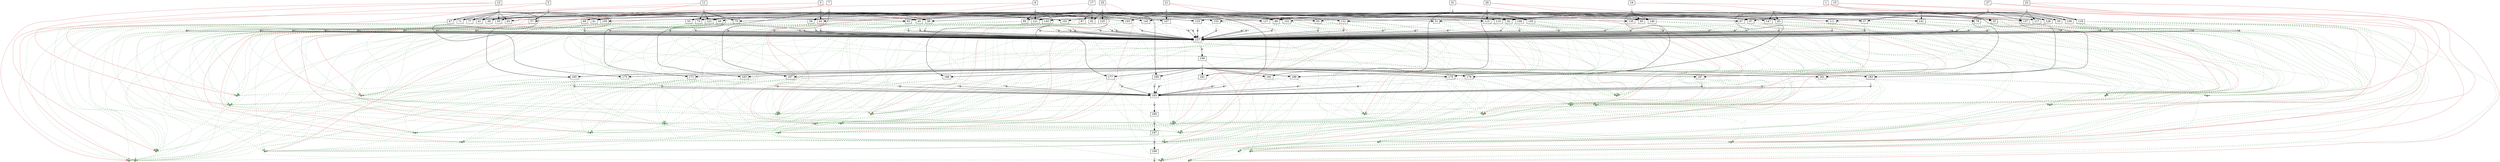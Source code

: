 strict digraph  {
	node [label="\N"];
	1	 [height=0,
		shape=rect,
		size=13.99,
		width=0];
	2	 [fillcolor=gray,
		height=0.1,
		label="",
		shape=rect,
		size=0,
		style=filled,
		width=0.1];
	1 -> 2	 [color=gray,
		size=12512154.0];
	201	 [fillcolor="#88bb88",
		height=0.1,
		label="",
		shape=rect,
		size=0,
		style=filled,
		width=0.1];
	1 -> 201	 [color="#dd7777",
		size=4074476.0,
		weight=0];
	202	 [fillcolor="#88bb88",
		height=0.1,
		label="",
		shape=rect,
		size=0,
		style=filled,
		width=0.1];
	1 -> 202	 [color="#dd7777",
		size=4074476.0,
		weight=0];
	33	 [height=0,
		shape=rect,
		size=10.49,
		width=0];
	2 -> 33	 [size=0];
	35	 [height=0,
		shape=rect,
		size=10.7,
		width=0];
	2 -> 35	 [size=0];
	37	 [height=0,
		shape=rect,
		size=10.71,
		width=0];
	2 -> 37	 [size=0];
	51	 [height=0,
		shape=rect,
		size=10.71,
		width=0];
	2 -> 51	 [size=0];
	97	 [height=0,
		shape=rect,
		size=10.68,
		width=0];
	2 -> 97	 [size=0];
	129	 [height=0,
		shape=rect,
		size=10.78,
		width=0];
	2 -> 129	 [size=0];
	141	 [height=0,
		shape=rect,
		size=10.67,
		width=0];
	2 -> 141	 [size=0];
	161	 [height=0,
		shape=rect,
		size=10.71,
		width=0];
	2 -> 161	 [size=0];
	3	 [height=0,
		shape=rect,
		size=13.56,
		width=0];
	4	 [fillcolor=gray,
		height=0.1,
		label="",
		shape=rect,
		size=0,
		style=filled,
		width=0.1];
	3 -> 4	 [color=gray,
		size=12514004.0];
	203	 [fillcolor="#88bb88",
		height=0.1,
		label="",
		shape=rect,
		size=0,
		style=filled,
		width=0.1];
	3 -> 203	 [color="#dd7777",
		size=4074476.0,
		weight=0];
	204	 [fillcolor="#88bb88",
		height=0.1,
		label="",
		shape=rect,
		size=0,
		style=filled,
		width=0.1];
	3 -> 204	 [color="#dd7777",
		size=4074476.0,
		weight=0];
	39	 [height=0,
		shape=rect,
		size=10.55,
		width=0];
	4 -> 39	 [size=0];
	41	 [height=0,
		shape=rect,
		size=10.59,
		width=0];
	4 -> 41	 [size=0];
	43	 [height=0,
		shape=rect,
		size=10.56,
		width=0];
	4 -> 43	 [size=0];
	45	 [height=0,
		shape=rect,
		size=10.76,
		width=0];
	4 -> 45	 [size=0];
	77	 [height=0,
		shape=rect,
		size=10.53,
		width=0];
	4 -> 77	 [size=0];
	99	 [height=0,
		shape=rect,
		size=10.73,
		width=0];
	4 -> 99	 [size=0];
	115	 [height=0,
		shape=rect,
		size=10.52,
		width=0];
	4 -> 115	 [size=0];
	131	 [height=0,
		shape=rect,
		size=10.63,
		width=0];
	4 -> 131	 [size=0];
	163	 [height=0,
		shape=rect,
		size=10.84,
		width=0];
	4 -> 163	 [size=0];
	5	 [height=0,
		shape=rect,
		size=13.73,
		width=0];
	6	 [fillcolor=gray,
		height=0.1,
		label="",
		shape=rect,
		size=0,
		style=filled,
		width=0.1];
	5 -> 6	 [color=gray,
		size=12554048.0];
	205	 [fillcolor="#88bb88",
		height=0.1,
		label="",
		shape=rect,
		size=0,
		style=filled,
		width=0.1];
	5 -> 205	 [color="#dd7777",
		size=4074476.0,
		weight=0];
	206	 [fillcolor="#88bb88",
		height=0.1,
		label="",
		shape=rect,
		size=0,
		style=filled,
		width=0.1];
	5 -> 206	 [color="#dd7777",
		size=4074476.0,
		weight=0];
	6 -> 39	 [size=0];
	47	 [height=0,
		shape=rect,
		size=10.51,
		width=0];
	6 -> 47	 [size=0];
	49	 [height=0,
		shape=rect,
		size=10.56,
		width=0];
	6 -> 49	 [size=0];
	57	 [height=0,
		shape=rect,
		size=10.49,
		width=0];
	6 -> 57	 [size=0];
	133	 [height=0,
		shape=rect,
		size=10.57,
		width=0];
	6 -> 133	 [size=0];
	165	 [height=0,
		shape=rect,
		size=11.09,
		width=0];
	6 -> 165	 [size=0];
	7	 [height=0,
		shape=rect,
		size=13.72,
		width=0];
	8	 [fillcolor=gray,
		height=0.1,
		label="",
		shape=rect,
		size=0,
		style=filled,
		width=0.1];
	7 -> 8	 [color=gray,
		size=12548016.0];
	207	 [fillcolor="#88bb88",
		height=0.1,
		label="",
		shape=rect,
		size=0,
		style=filled,
		width=0.1];
	7 -> 207	 [color="#dd7777",
		size=4074476.0,
		weight=0];
	208	 [fillcolor="#88bb88",
		height=0.1,
		label="",
		shape=rect,
		size=0,
		style=filled,
		width=0.1];
	7 -> 208	 [color="#dd7777",
		size=4074476.0,
		weight=0];
	8 -> 51	 [size=0];
	53	 [height=0,
		shape=rect,
		size=10.53,
		width=0];
	8 -> 53	 [size=0];
	55	 [height=0,
		shape=rect,
		size=10.58,
		width=0];
	8 -> 55	 [size=0];
	59	 [height=0,
		shape=rect,
		size=10.75,
		width=0];
	8 -> 59	 [size=0];
	101	 [height=0,
		shape=rect,
		size=10.5,
		width=0];
	8 -> 101	 [size=0];
	143	 [height=0,
		shape=rect,
		size=10.53,
		width=0];
	8 -> 143	 [size=0];
	167	 [height=0,
		shape=rect,
		size=10.75,
		width=0];
	8 -> 167	 [size=0];
	9	 [height=0,
		shape=rect,
		size=13.23,
		width=0];
	10	 [fillcolor=gray,
		height=0.1,
		label="",
		shape=rect,
		size=0,
		style=filled,
		width=0.1];
	9 -> 10	 [color=gray,
		size=12542120.0];
	209	 [fillcolor="#88bb88",
		height=0.1,
		label="",
		shape=rect,
		size=0,
		style=filled,
		width=0.1];
	9 -> 209	 [color="#dd7777",
		size=4074476.0,
		weight=0];
	210	 [fillcolor="#88bb88",
		height=0.1,
		label="",
		shape=rect,
		size=0,
		style=filled,
		width=0.1];
	9 -> 210	 [color="#dd7777",
		size=4074476.0,
		weight=0];
	10 -> 57	 [size=0];
	10 -> 59	 [size=0];
	61	 [height=0,
		shape=rect,
		size=10.71,
		width=0];
	10 -> 61	 [size=0];
	63	 [height=0,
		shape=rect,
		size=10.68,
		width=0];
	10 -> 63	 [size=0];
	65	 [height=0,
		shape=rect,
		size=10.57,
		width=0];
	10 -> 65	 [size=0];
	67	 [height=0,
		shape=rect,
		size=10.45,
		width=0];
	10 -> 67	 [size=0];
	85	 [height=0,
		shape=rect,
		size=10.47,
		width=0];
	10 -> 85	 [size=0];
	103	 [height=0,
		shape=rect,
		size=10.68,
		width=0];
	10 -> 103	 [size=0];
	121	 [height=0,
		shape=rect,
		size=10.49,
		width=0];
	10 -> 121	 [size=0];
	135	 [height=0,
		shape=rect,
		size=10.54,
		width=0];
	10 -> 135	 [size=0];
	169	 [height=0,
		shape=rect,
		size=10.77,
		width=0];
	10 -> 169	 [size=0];
	11	 [height=0,
		shape=rect,
		size=13.9,
		width=0];
	12	 [fillcolor=gray,
		height=0.1,
		label="",
		shape=rect,
		size=0,
		style=filled,
		width=0.1];
	11 -> 12	 [color=gray,
		size=12551006.0];
	211	 [fillcolor="#88bb88",
		height=0.1,
		label="",
		shape=rect,
		size=0,
		style=filled,
		width=0.1];
	11 -> 211	 [color="#dd7777",
		size=4074476.0,
		weight=0];
	212	 [fillcolor="#88bb88",
		height=0.1,
		label="",
		shape=rect,
		size=0,
		style=filled,
		width=0.1];
	11 -> 212	 [color="#dd7777",
		size=4074476.0,
		weight=0];
	12 -> 61	 [size=0];
	69	 [height=0,
		shape=rect,
		size=10.8,
		width=0];
	12 -> 69	 [size=0];
	71	 [height=0,
		shape=rect,
		size=10.46,
		width=0];
	12 -> 71	 [size=0];
	73	 [height=0,
		shape=rect,
		size=10.6,
		width=0];
	12 -> 73	 [size=0];
	75	 [height=0,
		shape=rect,
		size=10.71,
		width=0];
	12 -> 75	 [size=0];
	123	 [height=0,
		shape=rect,
		size=10.65,
		width=0];
	12 -> 123	 [size=0];
	145	 [height=0,
		shape=rect,
		size=10.46,
		width=0];
	12 -> 145	 [size=0];
	171	 [height=0,
		shape=rect,
		size=10.78,
		width=0];
	12 -> 171	 [size=0];
	13	 [height=0,
		shape=rect,
		size=13.63,
		width=0];
	14	 [fillcolor=gray,
		height=0.1,
		label="",
		shape=rect,
		size=0,
		style=filled,
		width=0.1];
	13 -> 14	 [color=gray,
		size=12551632.0];
	213	 [fillcolor="#88bb88",
		height=0.1,
		label="",
		shape=rect,
		size=0,
		style=filled,
		width=0.1];
	13 -> 213	 [color="#dd7777",
		size=4074476.0,
		weight=0];
	214	 [fillcolor="#88bb88",
		height=0.1,
		label="",
		shape=rect,
		size=0,
		style=filled,
		width=0.1];
	13 -> 214	 [color="#dd7777",
		size=4074476.0,
		weight=0];
	14 -> 41	 [size=0];
	14 -> 47	 [size=0];
	14 -> 55	 [size=0];
	14 -> 63	 [size=0];
	14 -> 71	 [size=0];
	14 -> 77	 [size=0];
	93	 [height=0,
		shape=rect,
		size=10.76,
		width=0];
	14 -> 93	 [size=0];
	105	 [height=0,
		shape=rect,
		size=10.53,
		width=0];
	14 -> 105	 [size=0];
	173	 [height=0,
		shape=rect,
		size=10.86,
		width=0];
	14 -> 173	 [size=0];
	15	 [height=0,
		shape=rect,
		size=13.45,
		width=0];
	16	 [fillcolor=gray,
		height=0.1,
		label="",
		shape=rect,
		size=0,
		style=filled,
		width=0.1];
	15 -> 16	 [color=gray,
		size=12565868.0];
	215	 [fillcolor="#88bb88",
		height=0.1,
		label="",
		shape=rect,
		size=0,
		style=filled,
		width=0.1];
	15 -> 215	 [color="#dd7777",
		size=4074476.0,
		weight=0];
	216	 [fillcolor="#88bb88",
		height=0.1,
		label="",
		shape=rect,
		size=0,
		style=filled,
		width=0.1];
	15 -> 216	 [color="#dd7777",
		size=4074476.0,
		weight=0];
	16 -> 33	 [size=0];
	16 -> 65	 [size=0];
	79	 [height=0,
		shape=rect,
		size=10.58,
		width=0];
	16 -> 79	 [size=0];
	81	 [height=0,
		shape=rect,
		size=10.69,
		width=0];
	16 -> 81	 [size=0];
	83	 [height=0,
		shape=rect,
		size=10.61,
		width=0];
	16 -> 83	 [size=0];
	147	 [height=0,
		shape=rect,
		size=10.65,
		width=0];
	16 -> 147	 [size=0];
	175	 [height=0,
		shape=rect,
		size=10.85,
		width=0];
	16 -> 175	 [size=0];
	17	 [height=0,
		shape=rect,
		size=13.72,
		width=0];
	18	 [fillcolor=gray,
		height=0.1,
		label="",
		shape=rect,
		size=0,
		style=filled,
		width=0.1];
	17 -> 18	 [color=gray,
		size=12555330.0];
	217	 [fillcolor="#88bb88",
		height=0.1,
		label="",
		shape=rect,
		size=0,
		style=filled,
		width=0.1];
	17 -> 217	 [color="#dd7777",
		size=4074476.0,
		weight=0];
	218	 [fillcolor="#88bb88",
		height=0.1,
		label="",
		shape=rect,
		size=0,
		style=filled,
		width=0.1];
	17 -> 218	 [color="#dd7777",
		size=4074476.0,
		weight=0];
	18 -> 43	 [size=0];
	18 -> 73	 [size=0];
	18 -> 85	 [size=0];
	87	 [height=0,
		shape=rect,
		size=10.7,
		width=0];
	18 -> 87	 [size=0];
	89	 [height=0,
		shape=rect,
		size=10.45,
		width=0];
	18 -> 89	 [size=0];
	91	 [height=0,
		shape=rect,
		size=10.64,
		width=0];
	18 -> 91	 [size=0];
	107	 [height=0,
		shape=rect,
		size=10.79,
		width=0];
	18 -> 107	 [size=0];
	153	 [height=0,
		shape=rect,
		size=10.61,
		width=0];
	18 -> 153	 [size=0];
	177	 [height=0,
		shape=rect,
		size=10.77,
		width=0];
	18 -> 177	 [size=0];
	19	 [height=0,
		shape=rect,
		size=13.86,
		width=0];
	20	 [fillcolor=gray,
		height=0.1,
		label="",
		shape=rect,
		size=0,
		style=filled,
		width=0.1];
	19 -> 20	 [color=gray,
		size=12527238.0];
	219	 [fillcolor="#88bb88",
		height=0.1,
		label="",
		shape=rect,
		size=0,
		style=filled,
		width=0.1];
	19 -> 219	 [color="#dd7777",
		size=4074476.0,
		weight=0];
	220	 [fillcolor="#88bb88",
		height=0.1,
		label="",
		shape=rect,
		size=0,
		style=filled,
		width=0.1];
	19 -> 220	 [color="#dd7777",
		size=4074476.0,
		weight=0];
	20 -> 89	 [size=0];
	20 -> 93	 [size=0];
	95	 [height=0,
		shape=rect,
		size=10.61,
		width=0];
	20 -> 95	 [size=0];
	109	 [height=0,
		shape=rect,
		size=10.55,
		width=0];
	20 -> 109	 [size=0];
	117	 [height=0,
		shape=rect,
		size=10.58,
		width=0];
	20 -> 117	 [size=0];
	137	 [height=0,
		shape=rect,
		size=10.47,
		width=0];
	20 -> 137	 [size=0];
	149	 [height=0,
		shape=rect,
		size=10.7,
		width=0];
	20 -> 149	 [size=0];
	179	 [height=0,
		shape=rect,
		size=10.86,
		width=0];
	20 -> 179	 [size=0];
	21	 [height=0,
		shape=rect,
		size=13.68,
		width=0];
	22	 [fillcolor=gray,
		height=0.1,
		label="",
		shape=rect,
		size=0,
		style=filled,
		width=0.1];
	21 -> 22	 [color=gray,
		size=12520786.0];
	221	 [fillcolor="#88bb88",
		height=0.1,
		label="",
		shape=rect,
		size=0,
		style=filled,
		width=0.1];
	21 -> 221	 [color="#dd7777",
		size=4074476.0,
		weight=0];
	222	 [fillcolor="#88bb88",
		height=0.1,
		label="",
		shape=rect,
		size=0,
		style=filled,
		width=0.1];
	21 -> 222	 [color="#dd7777",
		size=4074476.0,
		weight=0];
	22 -> 45	 [size=0];
	22 -> 97	 [size=0];
	22 -> 99	 [size=0];
	22 -> 101	 [size=0];
	22 -> 103	 [size=0];
	22 -> 105	 [size=0];
	22 -> 107	 [size=0];
	22 -> 109	 [size=0];
	111	 [height=0,
		shape=rect,
		size=10.51,
		width=0];
	22 -> 111	 [size=0];
	113	 [height=0,
		shape=rect,
		size=10.58,
		width=0];
	22 -> 113	 [size=0];
	181	 [height=0,
		shape=rect,
		size=10.89,
		width=0];
	22 -> 181	 [size=0];
	23	 [height=0,
		shape=rect,
		size=13.48,
		width=0];
	24	 [fillcolor=gray,
		height=0.1,
		label="",
		shape=rect,
		size=0,
		style=filled,
		width=0.1];
	23 -> 24	 [color=gray,
		size=12566078.0];
	223	 [fillcolor="#88bb88",
		height=0.1,
		label="",
		shape=rect,
		size=0,
		style=filled,
		width=0.1];
	23 -> 223	 [color="#dd7777",
		size=4074476.0,
		weight=0];
	224	 [fillcolor="#88bb88",
		height=0.1,
		label="",
		shape=rect,
		size=0,
		style=filled,
		width=0.1];
	23 -> 224	 [color="#dd7777",
		size=4074476.0,
		weight=0];
	24 -> 67	 [size=0];
	24 -> 115	 [size=0];
	24 -> 117	 [size=0];
	119	 [height=0,
		shape=rect,
		size=10.62,
		width=0];
	24 -> 119	 [size=0];
	139	 [height=0,
		shape=rect,
		size=10.66,
		width=0];
	24 -> 139	 [size=0];
	183	 [height=0,
		shape=rect,
		size=10.6,
		width=0];
	24 -> 183	 [size=0];
	25	 [height=0,
		shape=rect,
		size=13.67,
		width=0];
	26	 [fillcolor=gray,
		height=0.1,
		label="",
		shape=rect,
		size=0,
		style=filled,
		width=0.1];
	25 -> 26	 [color=gray,
		size=12568672.0];
	225	 [fillcolor="#88bb88",
		height=0.1,
		label="",
		shape=rect,
		size=0,
		style=filled,
		width=0.1];
	25 -> 225	 [color="#dd7777",
		size=4074476.0,
		weight=0];
	226	 [fillcolor="#88bb88",
		height=0.1,
		label="",
		shape=rect,
		size=0,
		style=filled,
		width=0.1];
	25 -> 226	 [color="#dd7777",
		size=4074476.0,
		weight=0];
	26 -> 75	 [size=0];
	26 -> 81	 [size=0];
	26 -> 91	 [size=0];
	26 -> 121	 [size=0];
	26 -> 123	 [size=0];
	125	 [height=0,
		shape=rect,
		size=10.53,
		width=0];
	26 -> 125	 [size=0];
	127	 [height=0,
		shape=rect,
		size=10.63,
		width=0];
	26 -> 127	 [size=0];
	151	 [height=0,
		shape=rect,
		size=10.62,
		width=0];
	26 -> 151	 [size=0];
	185	 [height=0,
		shape=rect,
		size=10.72,
		width=0];
	26 -> 185	 [size=0];
	27	 [height=0,
		shape=rect,
		size=13.9,
		width=0];
	28	 [fillcolor=gray,
		height=0.1,
		label="",
		shape=rect,
		size=0,
		style=filled,
		width=0.1];
	27 -> 28	 [color=gray,
		size=12514650.0];
	227	 [fillcolor="#88bb88",
		height=0.1,
		label="",
		shape=rect,
		size=0,
		style=filled,
		width=0.1];
	27 -> 227	 [color="#dd7777",
		size=4074476.0,
		weight=0];
	228	 [fillcolor="#88bb88",
		height=0.1,
		label="",
		shape=rect,
		size=0,
		style=filled,
		width=0.1];
	27 -> 228	 [color="#dd7777",
		size=4074476.0,
		weight=0];
	28 -> 35	 [size=0];
	28 -> 111	 [size=0];
	28 -> 119	 [size=0];
	28 -> 129	 [size=0];
	28 -> 131	 [size=0];
	28 -> 133	 [size=0];
	28 -> 135	 [size=0];
	28 -> 137	 [size=0];
	28 -> 139	 [size=0];
	187	 [height=0,
		shape=rect,
		size=10.66,
		width=0];
	28 -> 187	 [size=0];
	29	 [height=0,
		shape=rect,
		size=13.52,
		width=0];
	30	 [fillcolor=gray,
		height=0.1,
		label="",
		shape=rect,
		size=0,
		style=filled,
		width=0.1];
	29 -> 30	 [color=gray,
		size=12511492.0];
	229	 [fillcolor="#88bb88",
		height=0.1,
		label="",
		shape=rect,
		size=0,
		style=filled,
		width=0.1];
	29 -> 229	 [color="#dd7777",
		size=4074476.0,
		weight=0];
	230	 [fillcolor="#88bb88",
		height=0.1,
		label="",
		shape=rect,
		size=0,
		style=filled,
		width=0.1];
	29 -> 230	 [color="#dd7777",
		size=4074476.0,
		weight=0];
	30 -> 49	 [size=0];
	30 -> 83	 [size=0];
	30 -> 113	 [size=0];
	30 -> 141	 [size=0];
	30 -> 143	 [size=0];
	30 -> 145	 [size=0];
	30 -> 147	 [size=0];
	30 -> 149	 [size=0];
	30 -> 151	 [size=0];
	155	 [height=0,
		shape=rect,
		size=10.77,
		width=0];
	30 -> 155	 [size=0];
	189	 [height=0,
		shape=rect,
		size=10.61,
		width=0];
	30 -> 189	 [size=0];
	31	 [height=0,
		shape=rect,
		size=14.17,
		width=0];
	32	 [fillcolor=gray,
		height=0.1,
		label="",
		shape=rect,
		size=0,
		style=filled,
		width=0.1];
	31 -> 32	 [color=gray,
		size=12555330.0];
	231	 [fillcolor="#88bb88",
		height=0.1,
		label="",
		shape=rect,
		size=0,
		style=filled,
		width=0.1];
	31 -> 231	 [color="#dd7777",
		size=4074476.0,
		weight=0];
	232	 [fillcolor="#88bb88",
		height=0.1,
		label="",
		shape=rect,
		size=0,
		style=filled,
		width=0.1];
	31 -> 232	 [color="#dd7777",
		size=4074476.0,
		weight=0];
	32 -> 37	 [size=0];
	32 -> 95	 [size=0];
	32 -> 127	 [size=0];
	32 -> 153	 [size=0];
	32 -> 155	 [size=0];
	191	 [height=0,
		shape=rect,
		size=10.63,
		width=0];
	32 -> 191	 [size=0];
	34	 [fillcolor=gray,
		height=0.1,
		label="",
		shape=rect,
		size=0,
		style=filled,
		width=0.1];
	33 -> 34	 [color=gray,
		size=16891887.0];
	33 -> 201	 [color="#77aa77",
		size=0,
		style=dashed,
		weight=0];
	33 -> 202	 [color="#77aa77",
		size=0,
		style=dashed,
		weight=0];
	33 -> 215	 [color="#77aa77",
		size=0,
		style=dashed,
		weight=0];
	33 -> 216	 [color="#77aa77",
		size=0,
		style=dashed,
		weight=0];
	157	 [height=0,
		shape=rect,
		size=4.96,
		width=0];
	34 -> 157	 [size=258329.0];
	36	 [fillcolor=gray,
		height=0.1,
		label="",
		shape=rect,
		size=0,
		style=filled,
		width=0.1];
	35 -> 36	 [color=gray,
		size=16840669.0];
	35 -> 201	 [color="#77aa77",
		size=0,
		style=dashed,
		weight=0];
	35 -> 202	 [color="#77aa77",
		size=0,
		style=dashed,
		weight=0];
	35 -> 227	 [color="#77aa77",
		size=0,
		style=dashed,
		weight=0];
	35 -> 228	 [color="#77aa77",
		size=0,
		style=dashed,
		weight=0];
	36 -> 157	 [size=258329.0];
	38	 [fillcolor=gray,
		height=0.1,
		label="",
		shape=rect,
		size=0,
		style=filled,
		width=0.1];
	37 -> 38	 [color=gray,
		size=16881349.0];
	37 -> 201	 [color="#77aa77",
		size=0,
		style=dashed,
		weight=0];
	37 -> 202	 [color="#77aa77",
		size=0,
		style=dashed,
		weight=0];
	37 -> 231	 [color="#77aa77",
		size=0,
		style=dashed,
		weight=0];
	37 -> 232	 [color="#77aa77",
		size=0,
		style=dashed,
		weight=0];
	38 -> 157	 [size=258329.0];
	40	 [fillcolor=gray,
		height=0.1,
		label="",
		shape=rect,
		size=0,
		style=filled,
		width=0.1];
	39 -> 40	 [color=gray,
		size=16881917.0];
	39 -> 203	 [color="#77aa77",
		size=0,
		style=dashed,
		weight=0];
	39 -> 204	 [color="#77aa77",
		size=0,
		style=dashed,
		weight=0];
	39 -> 205	 [color="#77aa77",
		size=0,
		style=dashed,
		weight=0];
	39 -> 206	 [color="#77aa77",
		size=0,
		style=dashed,
		weight=0];
	40 -> 157	 [size=258329.0];
	42	 [fillcolor=gray,
		height=0.1,
		label="",
		shape=rect,
		size=0,
		style=filled,
		width=0.1];
	41 -> 42	 [color=gray,
		size=16879501.0];
	41 -> 203	 [color="#77aa77",
		size=0,
		style=dashed,
		weight=0];
	41 -> 204	 [color="#77aa77",
		size=0,
		style=dashed,
		weight=0];
	41 -> 213	 [color="#77aa77",
		size=0,
		style=dashed,
		weight=0];
	41 -> 214	 [color="#77aa77",
		size=0,
		style=dashed,
		weight=0];
	42 -> 157	 [size=258329.0];
	44	 [fillcolor=gray,
		height=0.1,
		label="",
		shape=rect,
		size=0,
		style=filled,
		width=0.1];
	43 -> 44	 [color=gray,
		size=16883199.0];
	43 -> 203	 [color="#77aa77",
		size=0,
		style=dashed,
		weight=0];
	43 -> 204	 [color="#77aa77",
		size=0,
		style=dashed,
		weight=0];
	43 -> 217	 [color="#77aa77",
		size=0,
		style=dashed,
		weight=0];
	43 -> 218	 [color="#77aa77",
		size=0,
		style=dashed,
		weight=0];
	44 -> 157	 [size=258329.0];
	46	 [fillcolor=gray,
		height=0.1,
		label="",
		shape=rect,
		size=0,
		style=filled,
		width=0.1];
	45 -> 46	 [color=gray,
		size=16848655.0];
	45 -> 203	 [color="#77aa77",
		size=0,
		style=dashed,
		weight=0];
	45 -> 204	 [color="#77aa77",
		size=0,
		style=dashed,
		weight=0];
	45 -> 221	 [color="#77aa77",
		size=0,
		style=dashed,
		weight=0];
	45 -> 222	 [color="#77aa77",
		size=0,
		style=dashed,
		weight=0];
	46 -> 157	 [size=258329.0];
	48	 [fillcolor=gray,
		height=0.1,
		label="",
		shape=rect,
		size=0,
		style=filled,
		width=0.1];
	47 -> 48	 [color=gray,
		size=16919545.0];
	47 -> 205	 [color="#77aa77",
		size=0,
		style=dashed,
		weight=0];
	47 -> 206	 [color="#77aa77",
		size=0,
		style=dashed,
		weight=0];
	47 -> 213	 [color="#77aa77",
		size=0,
		style=dashed,
		weight=0];
	47 -> 214	 [color="#77aa77",
		size=0,
		style=dashed,
		weight=0];
	48 -> 157	 [size=258329.0];
	50	 [fillcolor=gray,
		height=0.1,
		label="",
		shape=rect,
		size=0,
		style=filled,
		width=0.1];
	49 -> 50	 [color=gray,
		size=16879405.0];
	49 -> 205	 [color="#77aa77",
		size=0,
		style=dashed,
		weight=0];
	49 -> 206	 [color="#77aa77",
		size=0,
		style=dashed,
		weight=0];
	49 -> 229	 [color="#77aa77",
		size=0,
		style=dashed,
		weight=0];
	49 -> 230	 [color="#77aa77",
		size=0,
		style=dashed,
		weight=0];
	50 -> 157	 [size=258329.0];
	52	 [fillcolor=gray,
		height=0.1,
		label="",
		shape=rect,
		size=0,
		style=filled,
		width=0.1];
	51 -> 52	 [color=gray,
		size=16874035.0];
	51 -> 201	 [color="#77aa77",
		size=0,
		style=dashed,
		weight=0];
	51 -> 202	 [color="#77aa77",
		size=0,
		style=dashed,
		weight=0];
	51 -> 207	 [color="#77aa77",
		size=0,
		style=dashed,
		weight=0];
	51 -> 208	 [color="#77aa77",
		size=0,
		style=dashed,
		weight=0];
	52 -> 157	 [size=258329.0];
	54	 [fillcolor=gray,
		height=0.1,
		label="",
		shape=rect,
		size=0,
		style=filled,
		width=0.1];
	53 -> 54	 [color=gray,
		size=8584265.0];
	53 -> 207	 [color="#77aa77",
		size=0,
		style=dashed,
		weight=0];
	53 -> 208	 [color="#77aa77",
		size=0,
		style=dashed,
		weight=0];
	54 -> 157	 [size=258329.0];
	56	 [fillcolor=gray,
		height=0.1,
		label="",
		shape=rect,
		size=0,
		style=filled,
		width=0.1];
	55 -> 56	 [color=gray,
		size=16913513.0];
	55 -> 207	 [color="#77aa77",
		size=0,
		style=dashed,
		weight=0];
	55 -> 208	 [color="#77aa77",
		size=0,
		style=dashed,
		weight=0];
	55 -> 213	 [color="#77aa77",
		size=0,
		style=dashed,
		weight=0];
	55 -> 214	 [color="#77aa77",
		size=0,
		style=dashed,
		weight=0];
	56 -> 157	 [size=258329.0];
	58	 [fillcolor=gray,
		height=0.1,
		label="",
		shape=rect,
		size=0,
		style=filled,
		width=0.1];
	57 -> 58	 [color=gray,
		size=16910033.0];
	57 -> 205	 [color="#77aa77",
		size=0,
		style=dashed,
		weight=0];
	57 -> 206	 [color="#77aa77",
		size=0,
		style=dashed,
		weight=0];
	57 -> 209	 [color="#77aa77",
		size=0,
		style=dashed,
		weight=0];
	57 -> 210	 [color="#77aa77",
		size=0,
		style=dashed,
		weight=0];
	58 -> 157	 [size=258329.0];
	60	 [fillcolor=gray,
		height=0.1,
		label="",
		shape=rect,
		size=0,
		style=filled,
		width=0.1];
	59 -> 60	 [color=gray,
		size=16904001.0];
	59 -> 207	 [color="#77aa77",
		size=0,
		style=dashed,
		weight=0];
	59 -> 208	 [color="#77aa77",
		size=0,
		style=dashed,
		weight=0];
	59 -> 209	 [color="#77aa77",
		size=0,
		style=dashed,
		weight=0];
	59 -> 210	 [color="#77aa77",
		size=0,
		style=dashed,
		weight=0];
	60 -> 157	 [size=258329.0];
	62	 [fillcolor=gray,
		height=0.1,
		label="",
		shape=rect,
		size=0,
		style=filled,
		width=0.1];
	61 -> 62	 [color=gray,
		size=16906991.0];
	61 -> 209	 [color="#77aa77",
		size=0,
		style=dashed,
		weight=0];
	61 -> 210	 [color="#77aa77",
		size=0,
		style=dashed,
		weight=0];
	61 -> 211	 [color="#77aa77",
		size=0,
		style=dashed,
		weight=0];
	61 -> 212	 [color="#77aa77",
		size=0,
		style=dashed,
		weight=0];
	62 -> 157	 [size=258329.0];
	64	 [fillcolor=gray,
		height=0.1,
		label="",
		shape=rect,
		size=0,
		style=filled,
		width=0.1];
	63 -> 64	 [color=gray,
		size=16907617.0];
	63 -> 209	 [color="#77aa77",
		size=0,
		style=dashed,
		weight=0];
	63 -> 210	 [color="#77aa77",
		size=0,
		style=dashed,
		weight=0];
	63 -> 213	 [color="#77aa77",
		size=0,
		style=dashed,
		weight=0];
	63 -> 214	 [color="#77aa77",
		size=0,
		style=dashed,
		weight=0];
	64 -> 157	 [size=258329.0];
	66	 [fillcolor=gray,
		height=0.1,
		label="",
		shape=rect,
		size=0,
		style=filled,
		width=0.1];
	65 -> 66	 [color=gray,
		size=16921853.0];
	65 -> 209	 [color="#77aa77",
		size=0,
		style=dashed,
		weight=0];
	65 -> 210	 [color="#77aa77",
		size=0,
		style=dashed,
		weight=0];
	65 -> 215	 [color="#77aa77",
		size=0,
		style=dashed,
		weight=0];
	65 -> 216	 [color="#77aa77",
		size=0,
		style=dashed,
		weight=0];
	66 -> 157	 [size=258329.0];
	68	 [fillcolor=gray,
		height=0.1,
		label="",
		shape=rect,
		size=0,
		style=filled,
		width=0.1];
	67 -> 68	 [color=gray,
		size=16922063.0];
	67 -> 209	 [color="#77aa77",
		size=0,
		style=dashed,
		weight=0];
	67 -> 210	 [color="#77aa77",
		size=0,
		style=dashed,
		weight=0];
	67 -> 223	 [color="#77aa77",
		size=0,
		style=dashed,
		weight=0];
	67 -> 224	 [color="#77aa77",
		size=0,
		style=dashed,
		weight=0];
	68 -> 157	 [size=258329.0];
	70	 [fillcolor=gray,
		height=0.1,
		label="",
		shape=rect,
		size=0,
		style=filled,
		width=0.1];
	69 -> 70	 [color=gray,
		size=8587255.0];
	69 -> 211	 [color="#77aa77",
		size=0,
		style=dashed,
		weight=0];
	69 -> 212	 [color="#77aa77",
		size=0,
		style=dashed,
		weight=0];
	70 -> 157	 [size=258329.0];
	72	 [fillcolor=gray,
		height=0.1,
		label="",
		shape=rect,
		size=0,
		style=filled,
		width=0.1];
	71 -> 72	 [color=gray,
		size=16916503.0];
	71 -> 211	 [color="#77aa77",
		size=0,
		style=dashed,
		weight=0];
	71 -> 212	 [color="#77aa77",
		size=0,
		style=dashed,
		weight=0];
	71 -> 213	 [color="#77aa77",
		size=0,
		style=dashed,
		weight=0];
	71 -> 214	 [color="#77aa77",
		size=0,
		style=dashed,
		weight=0];
	72 -> 157	 [size=258329.0];
	74	 [fillcolor=gray,
		height=0.1,
		label="",
		shape=rect,
		size=0,
		style=filled,
		width=0.1];
	73 -> 74	 [color=gray,
		size=16920201.0];
	73 -> 211	 [color="#77aa77",
		size=0,
		style=dashed,
		weight=0];
	73 -> 212	 [color="#77aa77",
		size=0,
		style=dashed,
		weight=0];
	73 -> 217	 [color="#77aa77",
		size=0,
		style=dashed,
		weight=0];
	73 -> 218	 [color="#77aa77",
		size=0,
		style=dashed,
		weight=0];
	74 -> 157	 [size=258329.0];
	76	 [fillcolor=gray,
		height=0.1,
		label="",
		shape=rect,
		size=0,
		style=filled,
		width=0.1];
	75 -> 76	 [color=gray,
		size=16933543.0];
	75 -> 211	 [color="#77aa77",
		size=0,
		style=dashed,
		weight=0];
	75 -> 212	 [color="#77aa77",
		size=0,
		style=dashed,
		weight=0];
	75 -> 225	 [color="#77aa77",
		size=0,
		style=dashed,
		weight=0];
	75 -> 226	 [color="#77aa77",
		size=0,
		style=dashed,
		weight=0];
	76 -> 157	 [size=258329.0];
	78	 [fillcolor=gray,
		height=0.1,
		label="",
		shape=rect,
		size=0,
		style=filled,
		width=0.1];
	77 -> 78	 [color=gray,
		size=16879501.0];
	77 -> 203	 [color="#77aa77",
		size=0,
		style=dashed,
		weight=0];
	77 -> 204	 [color="#77aa77",
		size=0,
		style=dashed,
		weight=0];
	77 -> 213	 [color="#77aa77",
		size=0,
		style=dashed,
		weight=0];
	77 -> 214	 [color="#77aa77",
		size=0,
		style=dashed,
		weight=0];
	78 -> 157	 [size=258329.0];
	80	 [fillcolor=gray,
		height=0.1,
		label="",
		shape=rect,
		size=0,
		style=filled,
		width=0.1];
	79 -> 80	 [color=gray,
		size=8602117.0];
	79 -> 215	 [color="#77aa77",
		size=0,
		style=dashed,
		weight=0];
	79 -> 216	 [color="#77aa77",
		size=0,
		style=dashed,
		weight=0];
	80 -> 157	 [size=258329.0];
	82	 [fillcolor=gray,
		height=0.1,
		label="",
		shape=rect,
		size=0,
		style=filled,
		width=0.1];
	81 -> 82	 [color=gray,
		size=16948405.0];
	81 -> 215	 [color="#77aa77",
		size=0,
		style=dashed,
		weight=0];
	81 -> 216	 [color="#77aa77",
		size=0,
		style=dashed,
		weight=0];
	81 -> 225	 [color="#77aa77",
		size=0,
		style=dashed,
		weight=0];
	81 -> 226	 [color="#77aa77",
		size=0,
		style=dashed,
		weight=0];
	82 -> 157	 [size=258329.0];
	84	 [fillcolor=gray,
		height=0.1,
		label="",
		shape=rect,
		size=0,
		style=filled,
		width=0.1];
	83 -> 84	 [color=gray,
		size=16891225.0];
	83 -> 215	 [color="#77aa77",
		size=0,
		style=dashed,
		weight=0];
	83 -> 216	 [color="#77aa77",
		size=0,
		style=dashed,
		weight=0];
	83 -> 229	 [color="#77aa77",
		size=0,
		style=dashed,
		weight=0];
	83 -> 230	 [color="#77aa77",
		size=0,
		style=dashed,
		weight=0];
	84 -> 157	 [size=258329.0];
	86	 [fillcolor=gray,
		height=0.1,
		label="",
		shape=rect,
		size=0,
		style=filled,
		width=0.1];
	85 -> 86	 [color=gray,
		size=16911315.0];
	85 -> 209	 [color="#77aa77",
		size=0,
		style=dashed,
		weight=0];
	85 -> 210	 [color="#77aa77",
		size=0,
		style=dashed,
		weight=0];
	85 -> 217	 [color="#77aa77",
		size=0,
		style=dashed,
		weight=0];
	85 -> 218	 [color="#77aa77",
		size=0,
		style=dashed,
		weight=0];
	86 -> 157	 [size=258329.0];
	88	 [fillcolor=gray,
		height=0.1,
		label="",
		shape=rect,
		size=0,
		style=filled,
		width=0.1];
	87 -> 88	 [color=gray,
		size=8591579.0];
	87 -> 217	 [color="#77aa77",
		size=0,
		style=dashed,
		weight=0];
	87 -> 218	 [color="#77aa77",
		size=0,
		style=dashed,
		weight=0];
	88 -> 157	 [size=258329.0];
	90	 [fillcolor=gray,
		height=0.1,
		label="",
		shape=rect,
		size=0,
		style=filled,
		width=0.1];
	89 -> 90	 [color=gray,
		size=16896433.0];
	89 -> 217	 [color="#77aa77",
		size=0,
		style=dashed,
		weight=0];
	89 -> 218	 [color="#77aa77",
		size=0,
		style=dashed,
		weight=0];
	89 -> 219	 [color="#77aa77",
		size=0,
		style=dashed,
		weight=0];
	89 -> 220	 [color="#77aa77",
		size=0,
		style=dashed,
		weight=0];
	90 -> 157	 [size=258329.0];
	92	 [fillcolor=gray,
		height=0.1,
		label="",
		shape=rect,
		size=0,
		style=filled,
		width=0.1];
	91 -> 92	 [color=gray,
		size=16937867.0];
	91 -> 217	 [color="#77aa77",
		size=0,
		style=dashed,
		weight=0];
	91 -> 218	 [color="#77aa77",
		size=0,
		style=dashed,
		weight=0];
	91 -> 225	 [color="#77aa77",
		size=0,
		style=dashed,
		weight=0];
	91 -> 226	 [color="#77aa77",
		size=0,
		style=dashed,
		weight=0];
	92 -> 157	 [size=258329.0];
	94	 [fillcolor=gray,
		height=0.1,
		label="",
		shape=rect,
		size=0,
		style=filled,
		width=0.1];
	93 -> 94	 [color=gray,
		size=16892735.0];
	93 -> 213	 [color="#77aa77",
		size=0,
		style=dashed,
		weight=0];
	93 -> 214	 [color="#77aa77",
		size=0,
		style=dashed,
		weight=0];
	93 -> 219	 [color="#77aa77",
		size=0,
		style=dashed,
		weight=0];
	93 -> 220	 [color="#77aa77",
		size=0,
		style=dashed,
		weight=0];
	94 -> 157	 [size=258329.0];
	96	 [fillcolor=gray,
		height=0.1,
		label="",
		shape=rect,
		size=0,
		style=filled,
		width=0.1];
	95 -> 96	 [color=gray,
		size=16896433.0];
	95 -> 219	 [color="#77aa77",
		size=0,
		style=dashed,
		weight=0];
	95 -> 220	 [color="#77aa77",
		size=0,
		style=dashed,
		weight=0];
	95 -> 231	 [color="#77aa77",
		size=0,
		style=dashed,
		weight=0];
	95 -> 232	 [color="#77aa77",
		size=0,
		style=dashed,
		weight=0];
	96 -> 157	 [size=258329.0];
	98	 [fillcolor=gray,
		height=0.1,
		label="",
		shape=rect,
		size=0,
		style=filled,
		width=0.1];
	97 -> 98	 [color=gray,
		size=16846805.0];
	97 -> 201	 [color="#77aa77",
		size=0,
		style=dashed,
		weight=0];
	97 -> 202	 [color="#77aa77",
		size=0,
		style=dashed,
		weight=0];
	97 -> 221	 [color="#77aa77",
		size=0,
		style=dashed,
		weight=0];
	97 -> 222	 [color="#77aa77",
		size=0,
		style=dashed,
		weight=0];
	98 -> 157	 [size=258329.0];
	100	 [fillcolor=gray,
		height=0.1,
		label="",
		shape=rect,
		size=0,
		style=filled,
		width=0.1];
	99 -> 100	 [color=gray,
		size=16848655.0];
	99 -> 203	 [color="#77aa77",
		size=0,
		style=dashed,
		weight=0];
	99 -> 204	 [color="#77aa77",
		size=0,
		style=dashed,
		weight=0];
	99 -> 221	 [color="#77aa77",
		size=0,
		style=dashed,
		weight=0];
	99 -> 222	 [color="#77aa77",
		size=0,
		style=dashed,
		weight=0];
	100 -> 157	 [size=258329.0];
	102	 [fillcolor=gray,
		height=0.1,
		label="",
		shape=rect,
		size=0,
		style=filled,
		width=0.1];
	101 -> 102	 [color=gray,
		size=16882667.0];
	101 -> 207	 [color="#77aa77",
		size=0,
		style=dashed,
		weight=0];
	101 -> 208	 [color="#77aa77",
		size=0,
		style=dashed,
		weight=0];
	101 -> 221	 [color="#77aa77",
		size=0,
		style=dashed,
		weight=0];
	101 -> 222	 [color="#77aa77",
		size=0,
		style=dashed,
		weight=0];
	102 -> 157	 [size=258329.0];
	104	 [fillcolor=gray,
		height=0.1,
		label="",
		shape=rect,
		size=0,
		style=filled,
		width=0.1];
	103 -> 104	 [color=gray,
		size=16876771.0];
	103 -> 209	 [color="#77aa77",
		size=0,
		style=dashed,
		weight=0];
	103 -> 210	 [color="#77aa77",
		size=0,
		style=dashed,
		weight=0];
	103 -> 221	 [color="#77aa77",
		size=0,
		style=dashed,
		weight=0];
	103 -> 222	 [color="#77aa77",
		size=0,
		style=dashed,
		weight=0];
	104 -> 157	 [size=258329.0];
	106	 [fillcolor=gray,
		height=0.1,
		label="",
		shape=rect,
		size=0,
		style=filled,
		width=0.1];
	105 -> 106	 [color=gray,
		size=16886283.0];
	105 -> 213	 [color="#77aa77",
		size=0,
		style=dashed,
		weight=0];
	105 -> 214	 [color="#77aa77",
		size=0,
		style=dashed,
		weight=0];
	105 -> 221	 [color="#77aa77",
		size=0,
		style=dashed,
		weight=0];
	105 -> 222	 [color="#77aa77",
		size=0,
		style=dashed,
		weight=0];
	106 -> 157	 [size=258329.0];
	108	 [fillcolor=gray,
		height=0.1,
		label="",
		shape=rect,
		size=0,
		style=filled,
		width=0.1];
	107 -> 108	 [color=gray,
		size=16889981.0];
	107 -> 217	 [color="#77aa77",
		size=0,
		style=dashed,
		weight=0];
	107 -> 218	 [color="#77aa77",
		size=0,
		style=dashed,
		weight=0];
	107 -> 221	 [color="#77aa77",
		size=0,
		style=dashed,
		weight=0];
	107 -> 222	 [color="#77aa77",
		size=0,
		style=dashed,
		weight=0];
	108 -> 157	 [size=258329.0];
	110	 [fillcolor=gray,
		height=0.1,
		label="",
		shape=rect,
		size=0,
		style=filled,
		width=0.1];
	109 -> 110	 [color=gray,
		size=16861889.0];
	109 -> 219	 [color="#77aa77",
		size=0,
		style=dashed,
		weight=0];
	109 -> 220	 [color="#77aa77",
		size=0,
		style=dashed,
		weight=0];
	109 -> 221	 [color="#77aa77",
		size=0,
		style=dashed,
		weight=0];
	109 -> 222	 [color="#77aa77",
		size=0,
		style=dashed,
		weight=0];
	110 -> 157	 [size=258329.0];
	112	 [fillcolor=gray,
		height=0.1,
		label="",
		shape=rect,
		size=0,
		style=filled,
		width=0.1];
	111 -> 112	 [color=gray,
		size=16849301.0];
	111 -> 221	 [color="#77aa77",
		size=0,
		style=dashed,
		weight=0];
	111 -> 222	 [color="#77aa77",
		size=0,
		style=dashed,
		weight=0];
	111 -> 227	 [color="#77aa77",
		size=0,
		style=dashed,
		weight=0];
	111 -> 228	 [color="#77aa77",
		size=0,
		style=dashed,
		weight=0];
	112 -> 157	 [size=258329.0];
	114	 [fillcolor=gray,
		height=0.1,
		label="",
		shape=rect,
		size=0,
		style=filled,
		width=0.1];
	113 -> 114	 [color=gray,
		size=16846143.0];
	113 -> 221	 [color="#77aa77",
		size=0,
		style=dashed,
		weight=0];
	113 -> 222	 [color="#77aa77",
		size=0,
		style=dashed,
		weight=0];
	113 -> 229	 [color="#77aa77",
		size=0,
		style=dashed,
		weight=0];
	113 -> 230	 [color="#77aa77",
		size=0,
		style=dashed,
		weight=0];
	114 -> 157	 [size=258329.0];
	116	 [fillcolor=gray,
		height=0.1,
		label="",
		shape=rect,
		size=0,
		style=filled,
		width=0.1];
	115 -> 116	 [color=gray,
		size=16893947.0];
	115 -> 203	 [color="#77aa77",
		size=0,
		style=dashed,
		weight=0];
	115 -> 204	 [color="#77aa77",
		size=0,
		style=dashed,
		weight=0];
	115 -> 223	 [color="#77aa77",
		size=0,
		style=dashed,
		weight=0];
	115 -> 224	 [color="#77aa77",
		size=0,
		style=dashed,
		weight=0];
	116 -> 157	 [size=258329.0];
	118	 [fillcolor=gray,
		height=0.1,
		label="",
		shape=rect,
		size=0,
		style=filled,
		width=0.1];
	117 -> 118	 [color=gray,
		size=16907181.0];
	117 -> 219	 [color="#77aa77",
		size=0,
		style=dashed,
		weight=0];
	117 -> 220	 [color="#77aa77",
		size=0,
		style=dashed,
		weight=0];
	117 -> 223	 [color="#77aa77",
		size=0,
		style=dashed,
		weight=0];
	117 -> 224	 [color="#77aa77",
		size=0,
		style=dashed,
		weight=0];
	118 -> 157	 [size=258329.0];
	120	 [fillcolor=gray,
		height=0.1,
		label="",
		shape=rect,
		size=0,
		style=filled,
		width=0.1];
	119 -> 120	 [color=gray,
		size=16894593.0];
	119 -> 223	 [color="#77aa77",
		size=0,
		style=dashed,
		weight=0];
	119 -> 224	 [color="#77aa77",
		size=0,
		style=dashed,
		weight=0];
	119 -> 227	 [color="#77aa77",
		size=0,
		style=dashed,
		weight=0];
	119 -> 228	 [color="#77aa77",
		size=0,
		style=dashed,
		weight=0];
	120 -> 157	 [size=258329.0];
	122	 [fillcolor=gray,
		height=0.1,
		label="",
		shape=rect,
		size=0,
		style=filled,
		width=0.1];
	121 -> 122	 [color=gray,
		size=16924657.0];
	121 -> 209	 [color="#77aa77",
		size=0,
		style=dashed,
		weight=0];
	121 -> 210	 [color="#77aa77",
		size=0,
		style=dashed,
		weight=0];
	121 -> 225	 [color="#77aa77",
		size=0,
		style=dashed,
		weight=0];
	121 -> 226	 [color="#77aa77",
		size=0,
		style=dashed,
		weight=0];
	122 -> 157	 [size=258329.0];
	124	 [fillcolor=gray,
		height=0.1,
		label="",
		shape=rect,
		size=0,
		style=filled,
		width=0.1];
	123 -> 124	 [color=gray,
		size=16933543.0];
	123 -> 211	 [color="#77aa77",
		size=0,
		style=dashed,
		weight=0];
	123 -> 212	 [color="#77aa77",
		size=0,
		style=dashed,
		weight=0];
	123 -> 225	 [color="#77aa77",
		size=0,
		style=dashed,
		weight=0];
	123 -> 226	 [color="#77aa77",
		size=0,
		style=dashed,
		weight=0];
	124 -> 157	 [size=258329.0];
	126	 [fillcolor=gray,
		height=0.1,
		label="",
		shape=rect,
		size=0,
		style=filled,
		width=0.1];
	125 -> 126	 [color=gray,
		size=8604921.0];
	125 -> 225	 [color="#77aa77",
		size=0,
		style=dashed,
		weight=0];
	125 -> 226	 [color="#77aa77",
		size=0,
		style=dashed,
		weight=0];
	126 -> 157	 [size=258329.0];
	128	 [fillcolor=gray,
		height=0.1,
		label="",
		shape=rect,
		size=0,
		style=filled,
		width=0.1];
	127 -> 128	 [color=gray,
		size=16937867.0];
	127 -> 225	 [color="#77aa77",
		size=0,
		style=dashed,
		weight=0];
	127 -> 226	 [color="#77aa77",
		size=0,
		style=dashed,
		weight=0];
	127 -> 231	 [color="#77aa77",
		size=0,
		style=dashed,
		weight=0];
	127 -> 232	 [color="#77aa77",
		size=0,
		style=dashed,
		weight=0];
	128 -> 157	 [size=258329.0];
	130	 [fillcolor=gray,
		height=0.1,
		label="",
		shape=rect,
		size=0,
		style=filled,
		width=0.1];
	129 -> 130	 [color=gray,
		size=16840669.0];
	129 -> 201	 [color="#77aa77",
		size=0,
		style=dashed,
		weight=0];
	129 -> 202	 [color="#77aa77",
		size=0,
		style=dashed,
		weight=0];
	129 -> 227	 [color="#77aa77",
		size=0,
		style=dashed,
		weight=0];
	129 -> 228	 [color="#77aa77",
		size=0,
		style=dashed,
		weight=0];
	130 -> 157	 [size=258329.0];
	132	 [fillcolor=gray,
		height=0.1,
		label="",
		shape=rect,
		size=0,
		style=filled,
		width=0.1];
	131 -> 132	 [color=gray,
		size=16842519.0];
	131 -> 203	 [color="#77aa77",
		size=0,
		style=dashed,
		weight=0];
	131 -> 204	 [color="#77aa77",
		size=0,
		style=dashed,
		weight=0];
	131 -> 227	 [color="#77aa77",
		size=0,
		style=dashed,
		weight=0];
	131 -> 228	 [color="#77aa77",
		size=0,
		style=dashed,
		weight=0];
	132 -> 157	 [size=258329.0];
	134	 [fillcolor=gray,
		height=0.1,
		label="",
		shape=rect,
		size=0,
		style=filled,
		width=0.1];
	133 -> 134	 [color=gray,
		size=16882563.0];
	133 -> 205	 [color="#77aa77",
		size=0,
		style=dashed,
		weight=0];
	133 -> 206	 [color="#77aa77",
		size=0,
		style=dashed,
		weight=0];
	133 -> 227	 [color="#77aa77",
		size=0,
		style=dashed,
		weight=0];
	133 -> 228	 [color="#77aa77",
		size=0,
		style=dashed,
		weight=0];
	134 -> 157	 [size=258329.0];
	136	 [fillcolor=gray,
		height=0.1,
		label="",
		shape=rect,
		size=0,
		style=filled,
		width=0.1];
	135 -> 136	 [color=gray,
		size=16870635.0];
	135 -> 209	 [color="#77aa77",
		size=0,
		style=dashed,
		weight=0];
	135 -> 210	 [color="#77aa77",
		size=0,
		style=dashed,
		weight=0];
	135 -> 227	 [color="#77aa77",
		size=0,
		style=dashed,
		weight=0];
	135 -> 228	 [color="#77aa77",
		size=0,
		style=dashed,
		weight=0];
	136 -> 157	 [size=258329.0];
	138	 [fillcolor=gray,
		height=0.1,
		label="",
		shape=rect,
		size=0,
		style=filled,
		width=0.1];
	137 -> 138	 [color=gray,
		size=16855753.0];
	137 -> 219	 [color="#77aa77",
		size=0,
		style=dashed,
		weight=0];
	137 -> 220	 [color="#77aa77",
		size=0,
		style=dashed,
		weight=0];
	137 -> 227	 [color="#77aa77",
		size=0,
		style=dashed,
		weight=0];
	137 -> 228	 [color="#77aa77",
		size=0,
		style=dashed,
		weight=0];
	138 -> 157	 [size=258329.0];
	140	 [fillcolor=gray,
		height=0.1,
		label="",
		shape=rect,
		size=0,
		style=filled,
		width=0.1];
	139 -> 140	 [color=gray,
		size=16894593.0];
	139 -> 223	 [color="#77aa77",
		size=0,
		style=dashed,
		weight=0];
	139 -> 224	 [color="#77aa77",
		size=0,
		style=dashed,
		weight=0];
	139 -> 227	 [color="#77aa77",
		size=0,
		style=dashed,
		weight=0];
	139 -> 228	 [color="#77aa77",
		size=0,
		style=dashed,
		weight=0];
	140 -> 157	 [size=258329.0];
	142	 [fillcolor=gray,
		height=0.1,
		label="",
		shape=rect,
		size=0,
		style=filled,
		width=0.1];
	141 -> 142	 [color=gray,
		size=16837511.0];
	141 -> 201	 [color="#77aa77",
		size=0,
		style=dashed,
		weight=0];
	141 -> 202	 [color="#77aa77",
		size=0,
		style=dashed,
		weight=0];
	141 -> 229	 [color="#77aa77",
		size=0,
		style=dashed,
		weight=0];
	141 -> 230	 [color="#77aa77",
		size=0,
		style=dashed,
		weight=0];
	142 -> 157	 [size=258329.0];
	144	 [fillcolor=gray,
		height=0.1,
		label="",
		shape=rect,
		size=0,
		style=filled,
		width=0.1];
	143 -> 144	 [color=gray,
		size=16873373.0];
	143 -> 207	 [color="#77aa77",
		size=0,
		style=dashed,
		weight=0];
	143 -> 208	 [color="#77aa77",
		size=0,
		style=dashed,
		weight=0];
	143 -> 229	 [color="#77aa77",
		size=0,
		style=dashed,
		weight=0];
	143 -> 230	 [color="#77aa77",
		size=0,
		style=dashed,
		weight=0];
	144 -> 157	 [size=258329.0];
	146	 [fillcolor=gray,
		height=0.1,
		label="",
		shape=rect,
		size=0,
		style=filled,
		width=0.1];
	145 -> 146	 [color=gray,
		size=16876363.0];
	145 -> 211	 [color="#77aa77",
		size=0,
		style=dashed,
		weight=0];
	145 -> 212	 [color="#77aa77",
		size=0,
		style=dashed,
		weight=0];
	145 -> 229	 [color="#77aa77",
		size=0,
		style=dashed,
		weight=0];
	145 -> 230	 [color="#77aa77",
		size=0,
		style=dashed,
		weight=0];
	146 -> 157	 [size=258329.0];
	148	 [fillcolor=gray,
		height=0.1,
		label="",
		shape=rect,
		size=0,
		style=filled,
		width=0.1];
	147 -> 148	 [color=gray,
		size=16891225.0];
	147 -> 215	 [color="#77aa77",
		size=0,
		style=dashed,
		weight=0];
	147 -> 216	 [color="#77aa77",
		size=0,
		style=dashed,
		weight=0];
	147 -> 229	 [color="#77aa77",
		size=0,
		style=dashed,
		weight=0];
	147 -> 230	 [color="#77aa77",
		size=0,
		style=dashed,
		weight=0];
	148 -> 157	 [size=258329.0];
	150	 [fillcolor=gray,
		height=0.1,
		label="",
		shape=rect,
		size=0,
		style=filled,
		width=0.1];
	149 -> 150	 [color=gray,
		size=16852595.0];
	149 -> 219	 [color="#77aa77",
		size=0,
		style=dashed,
		weight=0];
	149 -> 220	 [color="#77aa77",
		size=0,
		style=dashed,
		weight=0];
	149 -> 229	 [color="#77aa77",
		size=0,
		style=dashed,
		weight=0];
	149 -> 230	 [color="#77aa77",
		size=0,
		style=dashed,
		weight=0];
	150 -> 157	 [size=258329.0];
	152	 [fillcolor=gray,
		height=0.1,
		label="",
		shape=rect,
		size=0,
		style=filled,
		width=0.1];
	151 -> 152	 [color=gray,
		size=16894029.0];
	151 -> 225	 [color="#77aa77",
		size=0,
		style=dashed,
		weight=0];
	151 -> 226	 [color="#77aa77",
		size=0,
		style=dashed,
		weight=0];
	151 -> 229	 [color="#77aa77",
		size=0,
		style=dashed,
		weight=0];
	151 -> 230	 [color="#77aa77",
		size=0,
		style=dashed,
		weight=0];
	152 -> 157	 [size=258329.0];
	154	 [fillcolor=gray,
		height=0.1,
		label="",
		shape=rect,
		size=0,
		style=filled,
		width=0.1];
	153 -> 154	 [color=gray,
		size=16924525.0];
	153 -> 217	 [color="#77aa77",
		size=0,
		style=dashed,
		weight=0];
	153 -> 218	 [color="#77aa77",
		size=0,
		style=dashed,
		weight=0];
	153 -> 231	 [color="#77aa77",
		size=0,
		style=dashed,
		weight=0];
	153 -> 232	 [color="#77aa77",
		size=0,
		style=dashed,
		weight=0];
	154 -> 157	 [size=258329.0];
	156	 [fillcolor=gray,
		height=0.1,
		label="",
		shape=rect,
		size=0,
		style=filled,
		width=0.1];
	155 -> 156	 [color=gray,
		size=16880687.0];
	155 -> 229	 [color="#77aa77",
		size=0,
		style=dashed,
		weight=0];
	155 -> 230	 [color="#77aa77",
		size=0,
		style=dashed,
		weight=0];
	155 -> 231	 [color="#77aa77",
		size=0,
		style=dashed,
		weight=0];
	155 -> 232	 [color="#77aa77",
		size=0,
		style=dashed,
		weight=0];
	156 -> 157	 [size=258329.0];
	158	 [fillcolor=gray,
		height=0.1,
		label="",
		shape=rect,
		size=0,
		style=filled,
		width=0.1];
	157 -> 158	 [color=gray,
		size=14707.0];
	159	 [height=0,
		shape=rect,
		size=7.83,
		width=0];
	158 -> 159	 [size=13017.0];
	160	 [fillcolor=gray,
		height=0.1,
		label="",
		shape=rect,
		size=0,
		style=filled,
		width=0.1];
	159 -> 160	 [color=gray,
		size=3530.0];
	233	 [fillcolor="#88bb88",
		height=0.1,
		label="",
		shape=rect,
		size=0,
		style=filled,
		width=0.1];
	159 -> 233	 [color="#dd7777",
		size=4074476.0,
		weight=0];
	160 -> 161	 [size=0];
	160 -> 163	 [size=0];
	160 -> 165	 [size=0];
	160 -> 167	 [size=0];
	160 -> 169	 [size=0];
	160 -> 171	 [size=0];
	160 -> 173	 [size=0];
	160 -> 175	 [size=0];
	160 -> 177	 [size=0];
	160 -> 179	 [size=0];
	160 -> 181	 [size=0];
	160 -> 183	 [size=0];
	160 -> 185	 [size=0];
	160 -> 187	 [size=0];
	160 -> 189	 [size=0];
	160 -> 191	 [size=0];
	162	 [fillcolor=gray,
		height=0.1,
		label="",
		shape=rect,
		size=0,
		style=filled,
		width=0.1];
	161 -> 162	 [color=gray,
		size=16632888.0];
	161 -> 201	 [color="#77aa77",
		size=0,
		style=dashed,
		weight=0];
	161 -> 202	 [color="#77aa77",
		size=0,
		style=dashed,
		weight=0];
	161 -> 233	 [color="#77aa77",
		size=0,
		style=dashed,
		weight=0];
	193	 [height=0,
		shape=rect,
		size=5.75,
		width=0];
	162 -> 193	 [size=8342268.0];
	164	 [fillcolor=gray,
		height=0.1,
		label="",
		shape=rect,
		size=0,
		style=filled,
		width=0.1];
	163 -> 164	 [color=gray,
		size=16612558.0];
	163 -> 203	 [color="#77aa77",
		size=0,
		style=dashed,
		weight=0];
	163 -> 204	 [color="#77aa77",
		size=0,
		style=dashed,
		weight=0];
	163 -> 233	 [color="#77aa77",
		size=0,
		style=dashed,
		weight=0];
	164 -> 193	 [size=8320088.0];
	166	 [fillcolor=gray,
		height=0.1,
		label="",
		shape=rect,
		size=0,
		style=filled,
		width=0.1];
	165 -> 166	 [color=gray,
		size=16660864.0];
	165 -> 205	 [color="#77aa77",
		size=0,
		style=dashed,
		weight=0];
	165 -> 206	 [color="#77aa77",
		size=0,
		style=dashed,
		weight=0];
	165 -> 233	 [color="#77aa77",
		size=0,
		style=dashed,
		weight=0];
	166 -> 193	 [size=8328350.0];
	168	 [fillcolor=gray,
		height=0.1,
		label="",
		shape=rect,
		size=0,
		style=filled,
		width=0.1];
	167 -> 168	 [color=gray,
		size=16592128.0];
	167 -> 207	 [color="#77aa77",
		size=0,
		style=dashed,
		weight=0];
	167 -> 208	 [color="#77aa77",
		size=0,
		style=dashed,
		weight=0];
	167 -> 233	 [color="#77aa77",
		size=0,
		style=dashed,
		weight=0];
	168 -> 193	 [size=8265646.0];
	170	 [fillcolor=gray,
		height=0.1,
		label="",
		shape=rect,
		size=0,
		style=filled,
		width=0.1];
	169 -> 170	 [color=gray,
		size=16672478.0];
	169 -> 209	 [color="#77aa77",
		size=0,
		style=dashed,
		weight=0];
	169 -> 210	 [color="#77aa77",
		size=0,
		style=dashed,
		weight=0];
	169 -> 233	 [color="#77aa77",
		size=0,
		style=dashed,
		weight=0];
	170 -> 193	 [size=8351892.0];
	172	 [fillcolor=gray,
		height=0.1,
		label="",
		shape=rect,
		size=0,
		style=filled,
		width=0.1];
	171 -> 172	 [color=gray,
		size=16670466.0];
	171 -> 211	 [color="#77aa77",
		size=0,
		style=dashed,
		weight=0];
	171 -> 212	 [color="#77aa77",
		size=0,
		style=dashed,
		weight=0];
	171 -> 233	 [color="#77aa77",
		size=0,
		style=dashed,
		weight=0];
	172 -> 193	 [size=8340994.0];
	174	 [fillcolor=gray,
		height=0.1,
		label="",
		shape=rect,
		size=0,
		style=filled,
		width=0.1];
	173 -> 174	 [color=gray,
		size=16649376.0];
	173 -> 213	 [color="#77aa77",
		size=0,
		style=dashed,
		weight=0];
	173 -> 214	 [color="#77aa77",
		size=0,
		style=dashed,
		weight=0];
	173 -> 233	 [color="#77aa77",
		size=0,
		style=dashed,
		weight=0];
	174 -> 193	 [size=8319278.0];
	176	 [fillcolor=gray,
		height=0.1,
		label="",
		shape=rect,
		size=0,
		style=filled,
		width=0.1];
	175 -> 176	 [color=gray,
		size=16688472.0];
	175 -> 215	 [color="#77aa77",
		size=0,
		style=dashed,
		weight=0];
	175 -> 216	 [color="#77aa77",
		size=0,
		style=dashed,
		weight=0];
	175 -> 233	 [color="#77aa77",
		size=0,
		style=dashed,
		weight=0];
	176 -> 193	 [size=8344138.0];
	178	 [fillcolor=gray,
		height=0.1,
		label="",
		shape=rect,
		size=0,
		style=filled,
		width=0.1];
	177 -> 178	 [color=gray,
		size=16702042.0];
	177 -> 217	 [color="#77aa77",
		size=0,
		style=dashed,
		weight=0];
	177 -> 218	 [color="#77aa77",
		size=0,
		style=dashed,
		weight=0];
	177 -> 233	 [color="#77aa77",
		size=0,
		style=dashed,
		weight=0];
	178 -> 193	 [size=8368246.0];
	180	 [fillcolor=gray,
		height=0.1,
		label="",
		shape=rect,
		size=0,
		style=filled,
		width=0.1];
	179 -> 180	 [color=gray,
		size=16623114.0];
	179 -> 219	 [color="#77aa77",
		size=0,
		style=dashed,
		weight=0];
	179 -> 220	 [color="#77aa77",
		size=0,
		style=dashed,
		weight=0];
	179 -> 233	 [color="#77aa77",
		size=0,
		style=dashed,
		weight=0];
	180 -> 193	 [size=8317410.0];
	182	 [fillcolor=gray,
		height=0.1,
		label="",
		shape=rect,
		size=0,
		style=filled,
		width=0.1];
	181 -> 182	 [color=gray,
		size=16625014.0];
	181 -> 221	 [color="#77aa77",
		size=0,
		style=dashed,
		weight=0];
	181 -> 222	 [color="#77aa77",
		size=0,
		style=dashed,
		weight=0];
	181 -> 233	 [color="#77aa77",
		size=0,
		style=dashed,
		weight=0];
	182 -> 193	 [size=8325762.0];
	184	 [fillcolor=gray,
		height=0.1,
		label="",
		shape=rect,
		size=0,
		style=filled,
		width=0.1];
	183 -> 184	 [color=gray,
		size=16694720.0];
	183 -> 223	 [color="#77aa77",
		size=0,
		style=dashed,
		weight=0];
	183 -> 224	 [color="#77aa77",
		size=0,
		style=dashed,
		weight=0];
	183 -> 233	 [color="#77aa77",
		size=0,
		style=dashed,
		weight=0];
	184 -> 193	 [size=8350176.0];
	186	 [fillcolor=gray,
		height=0.1,
		label="",
		shape=rect,
		size=0,
		style=filled,
		width=0.1];
	185 -> 186	 [color=gray,
		size=16686438.0];
	185 -> 225	 [color="#77aa77",
		size=0,
		style=dashed,
		weight=0];
	185 -> 226	 [color="#77aa77",
		size=0,
		style=dashed,
		weight=0];
	185 -> 233	 [color="#77aa77",
		size=0,
		style=dashed,
		weight=0];
	186 -> 193	 [size=8339300.0];
	188	 [fillcolor=gray,
		height=0.1,
		label="",
		shape=rect,
		size=0,
		style=filled,
		width=0.1];
	187 -> 188	 [color=gray,
		size=16637628.0];
	187 -> 227	 [color="#77aa77",
		size=0,
		style=dashed,
		weight=0];
	187 -> 228	 [color="#77aa77",
		size=0,
		style=dashed,
		weight=0];
	187 -> 233	 [color="#77aa77",
		size=0,
		style=dashed,
		weight=0];
	188 -> 193	 [size=8344512.0];
	190	 [fillcolor=gray,
		height=0.1,
		label="",
		shape=rect,
		size=0,
		style=filled,
		width=0.1];
	189 -> 190	 [color=gray,
		size=16616766.0];
	189 -> 229	 [color="#77aa77",
		size=0,
		style=dashed,
		weight=0];
	189 -> 230	 [color="#77aa77",
		size=0,
		style=dashed,
		weight=0];
	189 -> 233	 [color="#77aa77",
		size=0,
		style=dashed,
		weight=0];
	190 -> 193	 [size=8326808.0];
	192	 [fillcolor=gray,
		height=0.1,
		label="",
		shape=rect,
		size=0,
		style=filled,
		width=0.1];
	191 -> 192	 [color=gray,
		size=16650834.0];
	191 -> 231	 [color="#77aa77",
		size=0,
		style=dashed,
		weight=0];
	191 -> 232	 [color="#77aa77",
		size=0,
		style=dashed,
		weight=0];
	191 -> 233	 [color="#77aa77",
		size=0,
		style=dashed,
		weight=0];
	192 -> 193	 [size=8317038.0];
	194	 [fillcolor=gray,
		height=0.1,
		label="",
		shape=rect,
		size=0,
		style=filled,
		width=0.1];
	193 -> 194	 [color=gray,
		size=7618.0];
	195	 [height=0,
		shape=rect,
		size=9.73,
		width=0];
	194 -> 195	 [size=4938.0];
	196	 [fillcolor=gray,
		height=0.1,
		label="",
		shape=rect,
		size=0,
		style=filled,
		width=0.1];
	195 -> 196	 [color=gray,
		size=203642648.0];
	197	 [height=0,
		shape=rect,
		size=6.91,
		width=0];
	196 -> 197	 [size=203642344.0];
	198	 [fillcolor=gray,
		height=0.1,
		label="",
		shape=rect,
		size=0,
		style=filled,
		width=0.1];
	197 -> 198	 [color=gray,
		size=4074476.0];
	199	 [height=0,
		shape=rect,
		size=0.52,
		width=0];
	198 -> 199	 [size=4074476.0];
	200	 [fillcolor=gray,
		height=0.1,
		label="",
		shape=rect,
		size=0,
		style=filled,
		width=0.1];
	199 -> 200	 [color=gray,
		size=301681.0];
}
